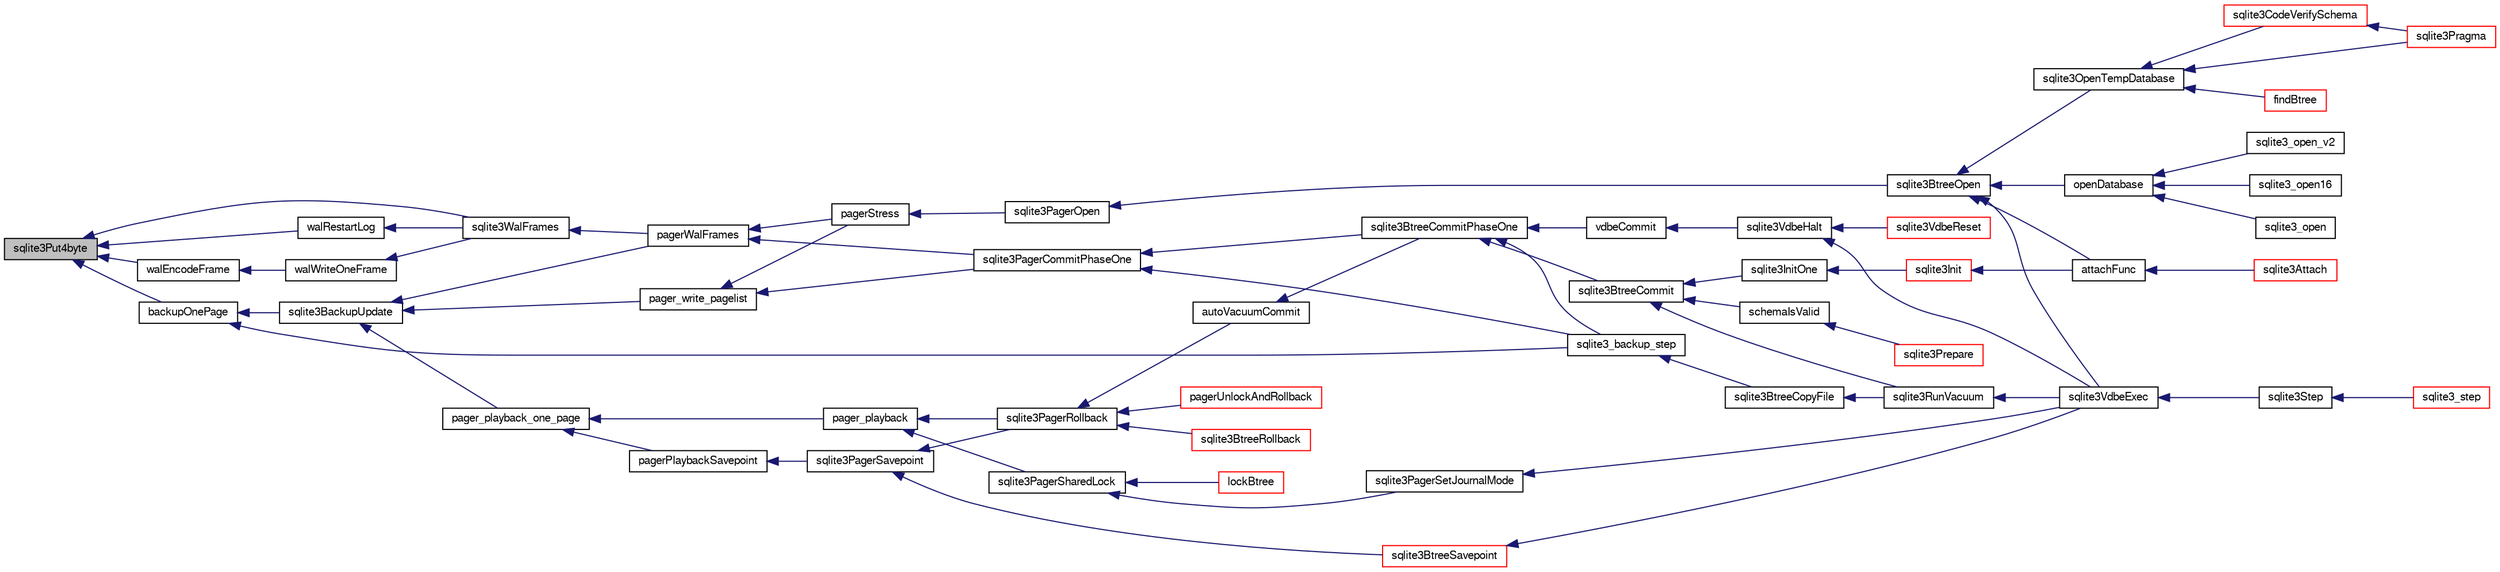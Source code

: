 digraph "sqlite3Put4byte"
{
  edge [fontname="FreeSans",fontsize="10",labelfontname="FreeSans",labelfontsize="10"];
  node [fontname="FreeSans",fontsize="10",shape=record];
  rankdir="LR";
  Node665352 [label="sqlite3Put4byte",height=0.2,width=0.4,color="black", fillcolor="grey75", style="filled", fontcolor="black"];
  Node665352 -> Node665353 [dir="back",color="midnightblue",fontsize="10",style="solid",fontname="FreeSans"];
  Node665353 [label="walEncodeFrame",height=0.2,width=0.4,color="black", fillcolor="white", style="filled",URL="$sqlite3_8c.html#a7c90af52fec5e62ea28fdea09e13a662"];
  Node665353 -> Node665354 [dir="back",color="midnightblue",fontsize="10",style="solid",fontname="FreeSans"];
  Node665354 [label="walWriteOneFrame",height=0.2,width=0.4,color="black", fillcolor="white", style="filled",URL="$sqlite3_8c.html#ac0ea5b2a17ccb4d7233351d9da353160"];
  Node665354 -> Node665355 [dir="back",color="midnightblue",fontsize="10",style="solid",fontname="FreeSans"];
  Node665355 [label="sqlite3WalFrames",height=0.2,width=0.4,color="black", fillcolor="white", style="filled",URL="$sqlite3_8c.html#af9606aac275558d3b96c83b2bff2d717"];
  Node665355 -> Node665356 [dir="back",color="midnightblue",fontsize="10",style="solid",fontname="FreeSans"];
  Node665356 [label="pagerWalFrames",height=0.2,width=0.4,color="black", fillcolor="white", style="filled",URL="$sqlite3_8c.html#a1675dba6bfeb50d8aa8a0509103fd004"];
  Node665356 -> Node665357 [dir="back",color="midnightblue",fontsize="10",style="solid",fontname="FreeSans"];
  Node665357 [label="pagerStress",height=0.2,width=0.4,color="black", fillcolor="white", style="filled",URL="$sqlite3_8c.html#abb21a3a371038e9e3e69af0f21a1b386"];
  Node665357 -> Node665358 [dir="back",color="midnightblue",fontsize="10",style="solid",fontname="FreeSans"];
  Node665358 [label="sqlite3PagerOpen",height=0.2,width=0.4,color="black", fillcolor="white", style="filled",URL="$sqlite3_8c.html#a5b4a74e8a1754922c482b7af19b30611"];
  Node665358 -> Node665359 [dir="back",color="midnightblue",fontsize="10",style="solid",fontname="FreeSans"];
  Node665359 [label="sqlite3BtreeOpen",height=0.2,width=0.4,color="black", fillcolor="white", style="filled",URL="$sqlite3_8c.html#a13dcb44dc34af6ce9d38de9c5aa975f9"];
  Node665359 -> Node665360 [dir="back",color="midnightblue",fontsize="10",style="solid",fontname="FreeSans"];
  Node665360 [label="sqlite3VdbeExec",height=0.2,width=0.4,color="black", fillcolor="white", style="filled",URL="$sqlite3_8c.html#a8ce40a614bdc56719c4d642b1e4dfb21"];
  Node665360 -> Node665361 [dir="back",color="midnightblue",fontsize="10",style="solid",fontname="FreeSans"];
  Node665361 [label="sqlite3Step",height=0.2,width=0.4,color="black", fillcolor="white", style="filled",URL="$sqlite3_8c.html#a3f2872e873e2758a4beedad1d5113554"];
  Node665361 -> Node665362 [dir="back",color="midnightblue",fontsize="10",style="solid",fontname="FreeSans"];
  Node665362 [label="sqlite3_step",height=0.2,width=0.4,color="red", fillcolor="white", style="filled",URL="$sqlite3_8h.html#ac1e491ce36b7471eb28387f7d3c74334"];
  Node665359 -> Node665388 [dir="back",color="midnightblue",fontsize="10",style="solid",fontname="FreeSans"];
  Node665388 [label="attachFunc",height=0.2,width=0.4,color="black", fillcolor="white", style="filled",URL="$sqlite3_8c.html#a69cb751a7da501b9a0aa37e0d7c3eaf7"];
  Node665388 -> Node665389 [dir="back",color="midnightblue",fontsize="10",style="solid",fontname="FreeSans"];
  Node665389 [label="sqlite3Attach",height=0.2,width=0.4,color="red", fillcolor="white", style="filled",URL="$sqlite3_8c.html#ae0907fe0b43cc1b4c7e6a16213e8546f"];
  Node665359 -> Node665621 [dir="back",color="midnightblue",fontsize="10",style="solid",fontname="FreeSans"];
  Node665621 [label="sqlite3OpenTempDatabase",height=0.2,width=0.4,color="black", fillcolor="white", style="filled",URL="$sqlite3_8c.html#aaf3088380b731428b72d3b5777f93755"];
  Node665621 -> Node665565 [dir="back",color="midnightblue",fontsize="10",style="solid",fontname="FreeSans"];
  Node665565 [label="findBtree",height=0.2,width=0.4,color="red", fillcolor="white", style="filled",URL="$sqlite3_8c.html#ab4ee5743b77efd7f8832bf0b9315f973"];
  Node665621 -> Node665622 [dir="back",color="midnightblue",fontsize="10",style="solid",fontname="FreeSans"];
  Node665622 [label="sqlite3CodeVerifySchema",height=0.2,width=0.4,color="red", fillcolor="white", style="filled",URL="$sqlite3_8c.html#ad9d8708d96f8416ec59ebf41c57000f9"];
  Node665622 -> Node665438 [dir="back",color="midnightblue",fontsize="10",style="solid",fontname="FreeSans"];
  Node665438 [label="sqlite3Pragma",height=0.2,width=0.4,color="red", fillcolor="white", style="filled",URL="$sqlite3_8c.html#a111391370f58f8e6a6eca51fd34d62ed"];
  Node665621 -> Node665438 [dir="back",color="midnightblue",fontsize="10",style="solid",fontname="FreeSans"];
  Node665359 -> Node665595 [dir="back",color="midnightblue",fontsize="10",style="solid",fontname="FreeSans"];
  Node665595 [label="openDatabase",height=0.2,width=0.4,color="black", fillcolor="white", style="filled",URL="$sqlite3_8c.html#a6a9c3bc3a64234e863413f41db473758"];
  Node665595 -> Node665596 [dir="back",color="midnightblue",fontsize="10",style="solid",fontname="FreeSans"];
  Node665596 [label="sqlite3_open",height=0.2,width=0.4,color="black", fillcolor="white", style="filled",URL="$sqlite3_8h.html#a97ba966ed1acc38409786258268f5f71"];
  Node665595 -> Node665597 [dir="back",color="midnightblue",fontsize="10",style="solid",fontname="FreeSans"];
  Node665597 [label="sqlite3_open_v2",height=0.2,width=0.4,color="black", fillcolor="white", style="filled",URL="$sqlite3_8h.html#a140fe275b6975dc867cea50a65a217c4"];
  Node665595 -> Node665598 [dir="back",color="midnightblue",fontsize="10",style="solid",fontname="FreeSans"];
  Node665598 [label="sqlite3_open16",height=0.2,width=0.4,color="black", fillcolor="white", style="filled",URL="$sqlite3_8h.html#adbc401bb96713f32e553db32f6f3ca33"];
  Node665356 -> Node665626 [dir="back",color="midnightblue",fontsize="10",style="solid",fontname="FreeSans"];
  Node665626 [label="sqlite3PagerCommitPhaseOne",height=0.2,width=0.4,color="black", fillcolor="white", style="filled",URL="$sqlite3_8c.html#a2baf986bff9120486e9acc5951494ea7"];
  Node665626 -> Node665627 [dir="back",color="midnightblue",fontsize="10",style="solid",fontname="FreeSans"];
  Node665627 [label="sqlite3BtreeCommitPhaseOne",height=0.2,width=0.4,color="black", fillcolor="white", style="filled",URL="$sqlite3_8c.html#ae266cba101e64ad99a166f237532e262"];
  Node665627 -> Node665628 [dir="back",color="midnightblue",fontsize="10",style="solid",fontname="FreeSans"];
  Node665628 [label="sqlite3BtreeCommit",height=0.2,width=0.4,color="black", fillcolor="white", style="filled",URL="$sqlite3_8c.html#a8e56ab314556935f9f73080147d26419"];
  Node665628 -> Node665386 [dir="back",color="midnightblue",fontsize="10",style="solid",fontname="FreeSans"];
  Node665386 [label="sqlite3InitOne",height=0.2,width=0.4,color="black", fillcolor="white", style="filled",URL="$sqlite3_8c.html#ac4318b25df65269906b0379251fe9b85"];
  Node665386 -> Node665387 [dir="back",color="midnightblue",fontsize="10",style="solid",fontname="FreeSans"];
  Node665387 [label="sqlite3Init",height=0.2,width=0.4,color="red", fillcolor="white", style="filled",URL="$sqlite3_8c.html#aed74e3dc765631a833f522f425ff5a48"];
  Node665387 -> Node665388 [dir="back",color="midnightblue",fontsize="10",style="solid",fontname="FreeSans"];
  Node665628 -> Node665571 [dir="back",color="midnightblue",fontsize="10",style="solid",fontname="FreeSans"];
  Node665571 [label="schemaIsValid",height=0.2,width=0.4,color="black", fillcolor="white", style="filled",URL="$sqlite3_8c.html#a7c466fe28e7ca6f46b8bf72c46d9738d"];
  Node665571 -> Node665539 [dir="back",color="midnightblue",fontsize="10",style="solid",fontname="FreeSans"];
  Node665539 [label="sqlite3Prepare",height=0.2,width=0.4,color="red", fillcolor="white", style="filled",URL="$sqlite3_8c.html#acb25890858d0bf4b12eb7aae569f0c7b"];
  Node665628 -> Node665546 [dir="back",color="midnightblue",fontsize="10",style="solid",fontname="FreeSans"];
  Node665546 [label="sqlite3RunVacuum",height=0.2,width=0.4,color="black", fillcolor="white", style="filled",URL="$sqlite3_8c.html#a5e83ddc7b3e7e8e79ad5d1fc92de1d2f"];
  Node665546 -> Node665360 [dir="back",color="midnightblue",fontsize="10",style="solid",fontname="FreeSans"];
  Node665627 -> Node665573 [dir="back",color="midnightblue",fontsize="10",style="solid",fontname="FreeSans"];
  Node665573 [label="sqlite3_backup_step",height=0.2,width=0.4,color="black", fillcolor="white", style="filled",URL="$sqlite3_8h.html#a1699b75e98d082eebc465a9e64c35269"];
  Node665573 -> Node665574 [dir="back",color="midnightblue",fontsize="10",style="solid",fontname="FreeSans"];
  Node665574 [label="sqlite3BtreeCopyFile",height=0.2,width=0.4,color="black", fillcolor="white", style="filled",URL="$sqlite3_8c.html#a4d9e19a79f0d5c1dfcef0bd137ae83f9"];
  Node665574 -> Node665546 [dir="back",color="midnightblue",fontsize="10",style="solid",fontname="FreeSans"];
  Node665627 -> Node665629 [dir="back",color="midnightblue",fontsize="10",style="solid",fontname="FreeSans"];
  Node665629 [label="vdbeCommit",height=0.2,width=0.4,color="black", fillcolor="white", style="filled",URL="$sqlite3_8c.html#a5d7f1e0625451b987728f600cfe1b92d"];
  Node665629 -> Node665579 [dir="back",color="midnightblue",fontsize="10",style="solid",fontname="FreeSans"];
  Node665579 [label="sqlite3VdbeHalt",height=0.2,width=0.4,color="black", fillcolor="white", style="filled",URL="$sqlite3_8c.html#a8d1d99703d999190fbc35ecc981cb709"];
  Node665579 -> Node665580 [dir="back",color="midnightblue",fontsize="10",style="solid",fontname="FreeSans"];
  Node665580 [label="sqlite3VdbeReset",height=0.2,width=0.4,color="red", fillcolor="white", style="filled",URL="$sqlite3_8c.html#a315a913742f7267f90d46d41446353b1"];
  Node665579 -> Node665360 [dir="back",color="midnightblue",fontsize="10",style="solid",fontname="FreeSans"];
  Node665626 -> Node665573 [dir="back",color="midnightblue",fontsize="10",style="solid",fontname="FreeSans"];
  Node665352 -> Node665630 [dir="back",color="midnightblue",fontsize="10",style="solid",fontname="FreeSans"];
  Node665630 [label="walRestartLog",height=0.2,width=0.4,color="black", fillcolor="white", style="filled",URL="$sqlite3_8c.html#a12a2a8718a33ce32fc99f83239a4d491"];
  Node665630 -> Node665355 [dir="back",color="midnightblue",fontsize="10",style="solid",fontname="FreeSans"];
  Node665352 -> Node665355 [dir="back",color="midnightblue",fontsize="10",style="solid",fontname="FreeSans"];
  Node665352 -> Node665631 [dir="back",color="midnightblue",fontsize="10",style="solid",fontname="FreeSans"];
  Node665631 [label="backupOnePage",height=0.2,width=0.4,color="black", fillcolor="white", style="filled",URL="$sqlite3_8c.html#a7efb6a8380d746b14e73db99ad3428a2"];
  Node665631 -> Node665573 [dir="back",color="midnightblue",fontsize="10",style="solid",fontname="FreeSans"];
  Node665631 -> Node665632 [dir="back",color="midnightblue",fontsize="10",style="solid",fontname="FreeSans"];
  Node665632 [label="sqlite3BackupUpdate",height=0.2,width=0.4,color="black", fillcolor="white", style="filled",URL="$sqlite3_8c.html#a928fd0b03c8d689beb3b81d73e9c713c"];
  Node665632 -> Node665633 [dir="back",color="midnightblue",fontsize="10",style="solid",fontname="FreeSans"];
  Node665633 [label="pager_playback_one_page",height=0.2,width=0.4,color="black", fillcolor="white", style="filled",URL="$sqlite3_8c.html#adfca1dee9939482792fe2b4ed982d00e"];
  Node665633 -> Node665634 [dir="back",color="midnightblue",fontsize="10",style="solid",fontname="FreeSans"];
  Node665634 [label="pager_playback",height=0.2,width=0.4,color="black", fillcolor="white", style="filled",URL="$sqlite3_8c.html#a9d9a750a9fc76eb4b668c8a16b164a65"];
  Node665634 -> Node665635 [dir="back",color="midnightblue",fontsize="10",style="solid",fontname="FreeSans"];
  Node665635 [label="sqlite3PagerSharedLock",height=0.2,width=0.4,color="black", fillcolor="white", style="filled",URL="$sqlite3_8c.html#a58c197b629fb6eaacf96c7add57c70df"];
  Node665635 -> Node665636 [dir="back",color="midnightblue",fontsize="10",style="solid",fontname="FreeSans"];
  Node665636 [label="sqlite3PagerSetJournalMode",height=0.2,width=0.4,color="black", fillcolor="white", style="filled",URL="$sqlite3_8c.html#afb929a0a4553cda84de16180ddbd09f7"];
  Node665636 -> Node665360 [dir="back",color="midnightblue",fontsize="10",style="solid",fontname="FreeSans"];
  Node665635 -> Node665637 [dir="back",color="midnightblue",fontsize="10",style="solid",fontname="FreeSans"];
  Node665637 [label="lockBtree",height=0.2,width=0.4,color="red", fillcolor="white", style="filled",URL="$sqlite3_8c.html#a5b808194d3178be15705a420265cee9d"];
  Node665634 -> Node665640 [dir="back",color="midnightblue",fontsize="10",style="solid",fontname="FreeSans"];
  Node665640 [label="sqlite3PagerRollback",height=0.2,width=0.4,color="black", fillcolor="white", style="filled",URL="$sqlite3_8c.html#afdd2ecbb97b7a716892ff6bd10c7dfd0"];
  Node665640 -> Node665641 [dir="back",color="midnightblue",fontsize="10",style="solid",fontname="FreeSans"];
  Node665641 [label="pagerUnlockAndRollback",height=0.2,width=0.4,color="red", fillcolor="white", style="filled",URL="$sqlite3_8c.html#a02d96b7bf62c3b13ba905d168914518c"];
  Node665640 -> Node665683 [dir="back",color="midnightblue",fontsize="10",style="solid",fontname="FreeSans"];
  Node665683 [label="autoVacuumCommit",height=0.2,width=0.4,color="black", fillcolor="white", style="filled",URL="$sqlite3_8c.html#a809d22c6311135ae3048adf41febaef0"];
  Node665683 -> Node665627 [dir="back",color="midnightblue",fontsize="10",style="solid",fontname="FreeSans"];
  Node665640 -> Node665686 [dir="back",color="midnightblue",fontsize="10",style="solid",fontname="FreeSans"];
  Node665686 [label="sqlite3BtreeRollback",height=0.2,width=0.4,color="red", fillcolor="white", style="filled",URL="$sqlite3_8c.html#a317473acdafdd688385c8954f09de186"];
  Node665633 -> Node665713 [dir="back",color="midnightblue",fontsize="10",style="solid",fontname="FreeSans"];
  Node665713 [label="pagerPlaybackSavepoint",height=0.2,width=0.4,color="black", fillcolor="white", style="filled",URL="$sqlite3_8c.html#aedf76c3b6661c4244cc3e2c5464fd12e"];
  Node665713 -> Node665714 [dir="back",color="midnightblue",fontsize="10",style="solid",fontname="FreeSans"];
  Node665714 [label="sqlite3PagerSavepoint",height=0.2,width=0.4,color="black", fillcolor="white", style="filled",URL="$sqlite3_8c.html#a8b5f1920b6a8b564a47e243868f2c8d4"];
  Node665714 -> Node665640 [dir="back",color="midnightblue",fontsize="10",style="solid",fontname="FreeSans"];
  Node665714 -> Node665715 [dir="back",color="midnightblue",fontsize="10",style="solid",fontname="FreeSans"];
  Node665715 [label="sqlite3BtreeSavepoint",height=0.2,width=0.4,color="red", fillcolor="white", style="filled",URL="$sqlite3_8c.html#a4580edf7e5192abf64317a3931972115"];
  Node665715 -> Node665360 [dir="back",color="midnightblue",fontsize="10",style="solid",fontname="FreeSans"];
  Node665632 -> Node665356 [dir="back",color="midnightblue",fontsize="10",style="solid",fontname="FreeSans"];
  Node665632 -> Node665742 [dir="back",color="midnightblue",fontsize="10",style="solid",fontname="FreeSans"];
  Node665742 [label="pager_write_pagelist",height=0.2,width=0.4,color="black", fillcolor="white", style="filled",URL="$sqlite3_8c.html#a6287c834edd4d88c1757d45a9d7f7dcc"];
  Node665742 -> Node665357 [dir="back",color="midnightblue",fontsize="10",style="solid",fontname="FreeSans"];
  Node665742 -> Node665626 [dir="back",color="midnightblue",fontsize="10",style="solid",fontname="FreeSans"];
}
